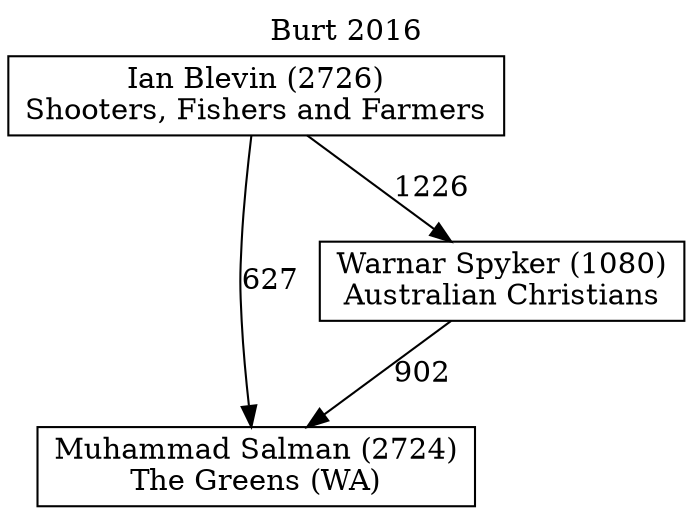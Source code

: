 // House preference flow
digraph "Muhammad Salman (2724)_Burt_2016" {
	graph [label="Burt 2016" labelloc=t mclimit=10]
	node [shape=box]
	"Ian Blevin (2726)" [label="Ian Blevin (2726)
Shooters, Fishers and Farmers"]
	"Muhammad Salman (2724)" [label="Muhammad Salman (2724)
The Greens (WA)"]
	"Warnar Spyker (1080)" [label="Warnar Spyker (1080)
Australian Christians"]
	"Ian Blevin (2726)" -> "Muhammad Salman (2724)" [label=627]
	"Ian Blevin (2726)" -> "Warnar Spyker (1080)" [label=1226]
	"Warnar Spyker (1080)" -> "Muhammad Salman (2724)" [label=902]
}
